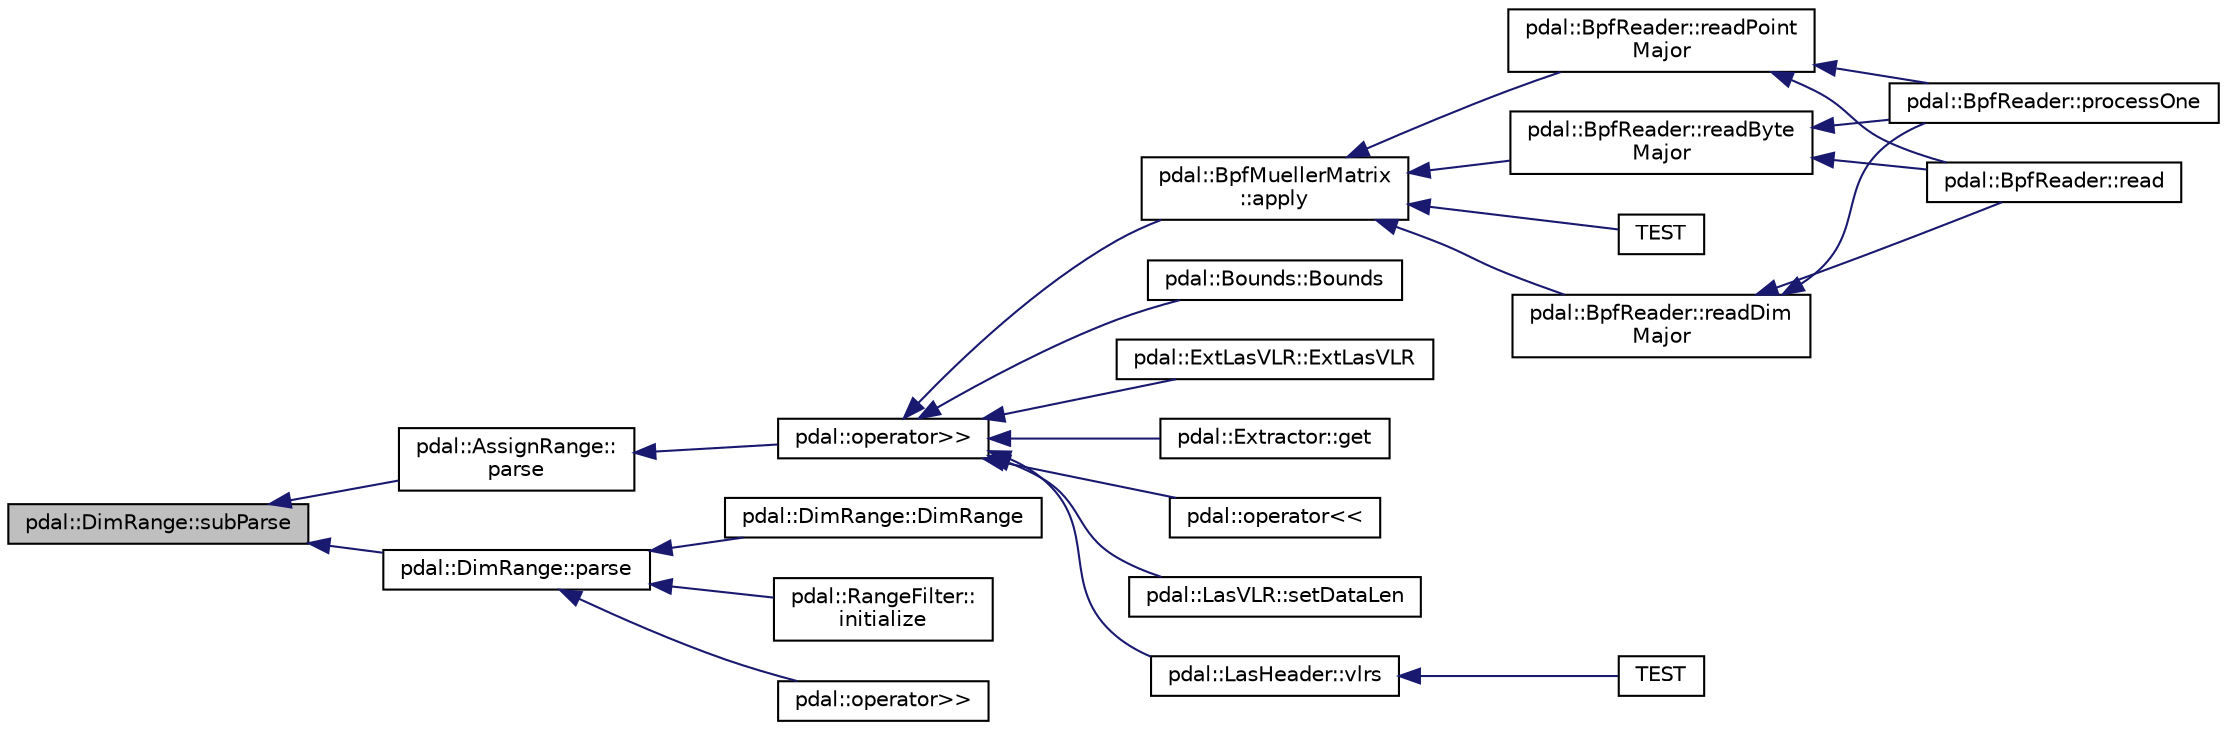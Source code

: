 digraph "pdal::DimRange::subParse"
{
  edge [fontname="Helvetica",fontsize="10",labelfontname="Helvetica",labelfontsize="10"];
  node [fontname="Helvetica",fontsize="10",shape=record];
  rankdir="LR";
  Node1 [label="pdal::DimRange::subParse",height=0.2,width=0.4,color="black", fillcolor="grey75", style="filled", fontcolor="black"];
  Node1 -> Node2 [dir="back",color="midnightblue",fontsize="10",style="solid",fontname="Helvetica"];
  Node2 [label="pdal::AssignRange::\lparse",height=0.2,width=0.4,color="black", fillcolor="white", style="filled",URL="$structpdal_1_1AssignRange.html#add1a82f38c804c85284aa9bed0c4330a"];
  Node2 -> Node3 [dir="back",color="midnightblue",fontsize="10",style="solid",fontname="Helvetica"];
  Node3 [label="pdal::operator\>\>",height=0.2,width=0.4,color="black", fillcolor="white", style="filled",URL="$namespacepdal.html#ace4187c9d299de84872aa9a04c71dbf3"];
  Node3 -> Node4 [dir="back",color="midnightblue",fontsize="10",style="solid",fontname="Helvetica"];
  Node4 [label="pdal::BpfMuellerMatrix\l::apply",height=0.2,width=0.4,color="black", fillcolor="white", style="filled",URL="$structpdal_1_1BpfMuellerMatrix.html#a3bae8cd517356ffb0aea13a57d930ae7"];
  Node4 -> Node5 [dir="back",color="midnightblue",fontsize="10",style="solid",fontname="Helvetica"];
  Node5 [label="pdal::BpfReader::readByte\lMajor",height=0.2,width=0.4,color="black", fillcolor="white", style="filled",URL="$classpdal_1_1BpfReader.html#ab51d0d1815046c9a6412261222d2f752"];
  Node5 -> Node6 [dir="back",color="midnightblue",fontsize="10",style="solid",fontname="Helvetica"];
  Node6 [label="pdal::BpfReader::processOne",height=0.2,width=0.4,color="black", fillcolor="white", style="filled",URL="$classpdal_1_1BpfReader.html#a85669f95516049aa09cfd400debafa8b"];
  Node5 -> Node7 [dir="back",color="midnightblue",fontsize="10",style="solid",fontname="Helvetica"];
  Node7 [label="pdal::BpfReader::read",height=0.2,width=0.4,color="black", fillcolor="white", style="filled",URL="$classpdal_1_1BpfReader.html#aecc4cd2499cf156256d8de6c840d3191"];
  Node4 -> Node8 [dir="back",color="midnightblue",fontsize="10",style="solid",fontname="Helvetica"];
  Node8 [label="pdal::BpfReader::readDim\lMajor",height=0.2,width=0.4,color="black", fillcolor="white", style="filled",URL="$classpdal_1_1BpfReader.html#ab2947de9808046ddf8e828a08fe2c12c"];
  Node8 -> Node6 [dir="back",color="midnightblue",fontsize="10",style="solid",fontname="Helvetica"];
  Node8 -> Node7 [dir="back",color="midnightblue",fontsize="10",style="solid",fontname="Helvetica"];
  Node4 -> Node9 [dir="back",color="midnightblue",fontsize="10",style="solid",fontname="Helvetica"];
  Node9 [label="pdal::BpfReader::readPoint\lMajor",height=0.2,width=0.4,color="black", fillcolor="white", style="filled",URL="$classpdal_1_1BpfReader.html#ae5bb98eea69bceee3cbb05a31f005ebe"];
  Node9 -> Node6 [dir="back",color="midnightblue",fontsize="10",style="solid",fontname="Helvetica"];
  Node9 -> Node7 [dir="back",color="midnightblue",fontsize="10",style="solid",fontname="Helvetica"];
  Node4 -> Node10 [dir="back",color="midnightblue",fontsize="10",style="solid",fontname="Helvetica"];
  Node10 [label="TEST",height=0.2,width=0.4,color="black", fillcolor="white", style="filled",URL="$BPFTest_8cpp.html#aa6e6085d0f31be6fa55a85605f33931d"];
  Node3 -> Node11 [dir="back",color="midnightblue",fontsize="10",style="solid",fontname="Helvetica"];
  Node11 [label="pdal::Bounds::Bounds",height=0.2,width=0.4,color="black", fillcolor="white", style="filled",URL="$classpdal_1_1Bounds.html#a63a455c59b1cbf54fe05ac1602376c6d"];
  Node3 -> Node12 [dir="back",color="midnightblue",fontsize="10",style="solid",fontname="Helvetica"];
  Node12 [label="pdal::ExtLasVLR::ExtLasVLR",height=0.2,width=0.4,color="black", fillcolor="white", style="filled",URL="$classpdal_1_1ExtLasVLR.html#aea2bb75044cdf9dab01b81e81b835ed4"];
  Node3 -> Node13 [dir="back",color="midnightblue",fontsize="10",style="solid",fontname="Helvetica"];
  Node13 [label="pdal::Extractor::get",height=0.2,width=0.4,color="black", fillcolor="white", style="filled",URL="$classpdal_1_1Extractor.html#a970bf542f6632eedb19b9f554626ed3f"];
  Node3 -> Node14 [dir="back",color="midnightblue",fontsize="10",style="solid",fontname="Helvetica"];
  Node14 [label="pdal::operator\<\<",height=0.2,width=0.4,color="black", fillcolor="white", style="filled",URL="$namespacepdal.html#aedfa6057e7bfee496a66a3192e7ec594"];
  Node3 -> Node15 [dir="back",color="midnightblue",fontsize="10",style="solid",fontname="Helvetica"];
  Node15 [label="pdal::LasVLR::setDataLen",height=0.2,width=0.4,color="black", fillcolor="white", style="filled",URL="$classpdal_1_1LasVLR.html#a777a6a5cf8ddddb9aba83861088cec64"];
  Node3 -> Node16 [dir="back",color="midnightblue",fontsize="10",style="solid",fontname="Helvetica"];
  Node16 [label="pdal::LasHeader::vlrs",height=0.2,width=0.4,color="black", fillcolor="white", style="filled",URL="$classpdal_1_1LasHeader.html#af24ff4d4466c1be45e8f6268d872bdac"];
  Node16 -> Node17 [dir="back",color="midnightblue",fontsize="10",style="solid",fontname="Helvetica"];
  Node17 [label="TEST",height=0.2,width=0.4,color="black", fillcolor="white", style="filled",URL="$LasWriterTest_8cpp.html#a25769097df1e2560a063c4d15157dd5b"];
  Node1 -> Node18 [dir="back",color="midnightblue",fontsize="10",style="solid",fontname="Helvetica"];
  Node18 [label="pdal::DimRange::parse",height=0.2,width=0.4,color="black", fillcolor="white", style="filled",URL="$structpdal_1_1DimRange.html#af685ed69082be8ea1ad1399da4b62f93"];
  Node18 -> Node19 [dir="back",color="midnightblue",fontsize="10",style="solid",fontname="Helvetica"];
  Node19 [label="pdal::DimRange::DimRange",height=0.2,width=0.4,color="black", fillcolor="white", style="filled",URL="$structpdal_1_1DimRange.html#a643e2ed8901c78ab163cd511c5c07796"];
  Node18 -> Node20 [dir="back",color="midnightblue",fontsize="10",style="solid",fontname="Helvetica"];
  Node20 [label="pdal::RangeFilter::\linitialize",height=0.2,width=0.4,color="black", fillcolor="white", style="filled",URL="$classpdal_1_1RangeFilter.html#a8aa83913523ad5527a8b2144c078fb58"];
  Node18 -> Node21 [dir="back",color="midnightblue",fontsize="10",style="solid",fontname="Helvetica"];
  Node21 [label="pdal::operator\>\>",height=0.2,width=0.4,color="black", fillcolor="white", style="filled",URL="$namespacepdal.html#ace1b1804657639b0ce1ff5eee96c76b3"];
}
